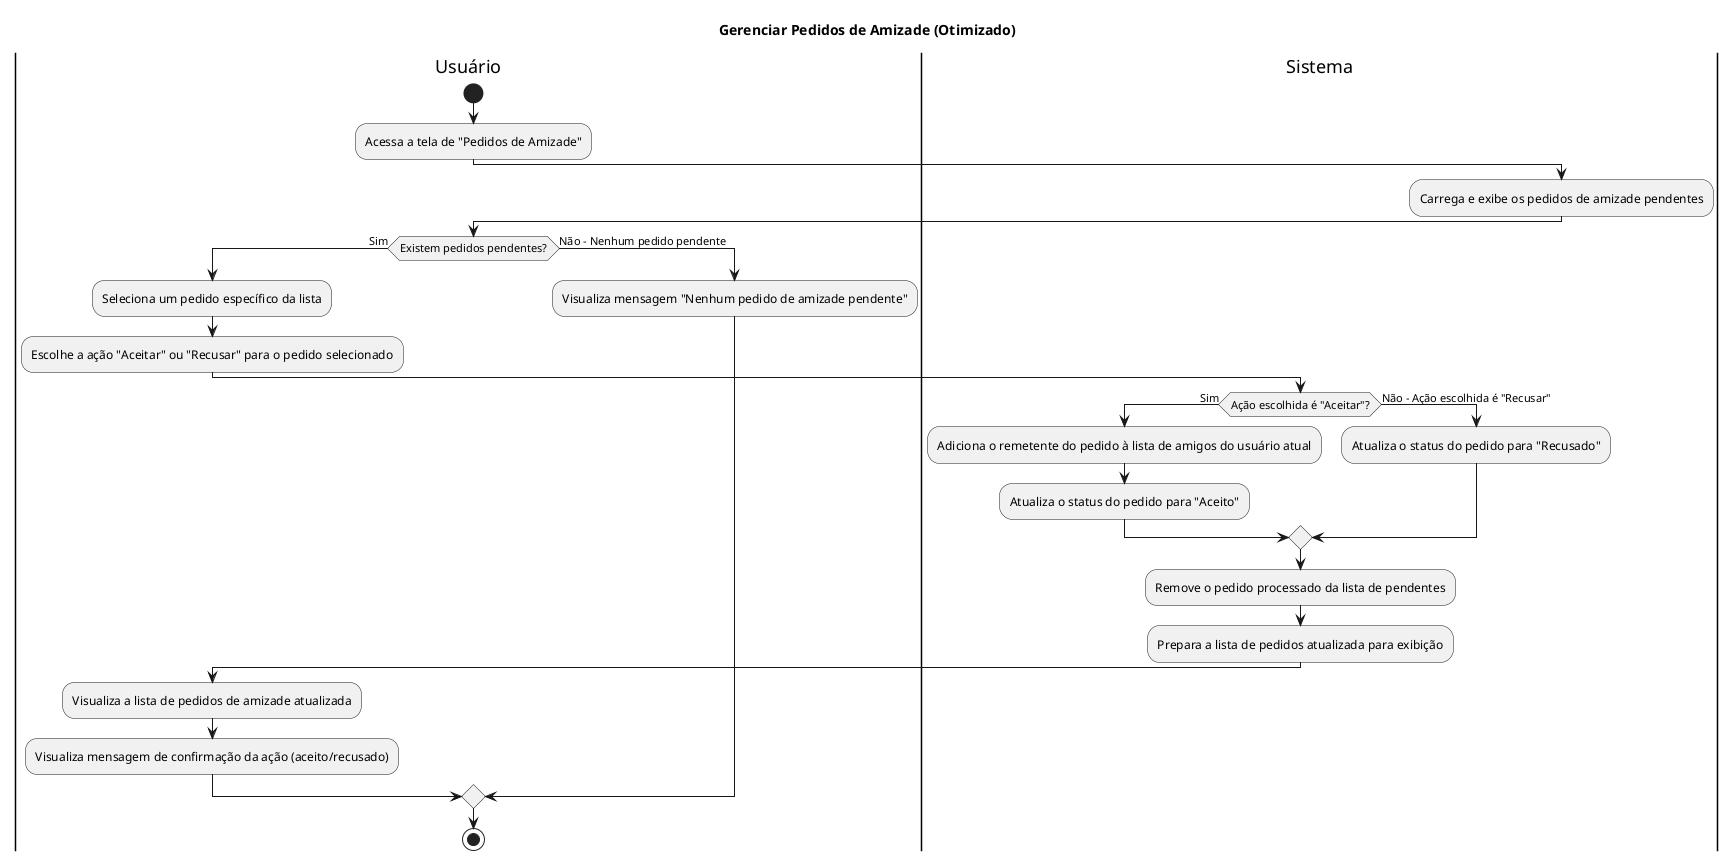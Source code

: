 @startuml

title Gerenciar Pedidos de Amizade (Otimizado)

|Usuário|
start
:Acessa a tela de "Pedidos de Amizade";
|Sistema|
:Carrega e exibe os pedidos de amizade pendentes;
|Usuário|
if (Existem pedidos pendentes?) then (Sim)
    :Seleciona um pedido específico da lista;
    :Escolhe a ação "Aceitar" ou "Recusar" para o pedido selecionado;
    |Sistema|
    if (Ação escolhida é "Aceitar"?) then (Sim)
        :Adiciona o remetente do pedido à lista de amigos do usuário atual;
        :Atualiza o status do pedido para "Aceito";
    else (Não - Ação escolhida é "Recusar")
        :Atualiza o status do pedido para "Recusado";
    endif
    :Remove o pedido processado da lista de pendentes;
    :Prepara a lista de pedidos atualizada para exibição;
    |Usuário|
    :Visualiza a lista de pedidos de amizade atualizada;
    :Visualiza mensagem de confirmação da ação (aceito/recusado);
else (Não - Nenhum pedido pendente)
    |Usuário|
    :Visualiza mensagem "Nenhum pedido de amizade pendente";
endif
stop

@enduml